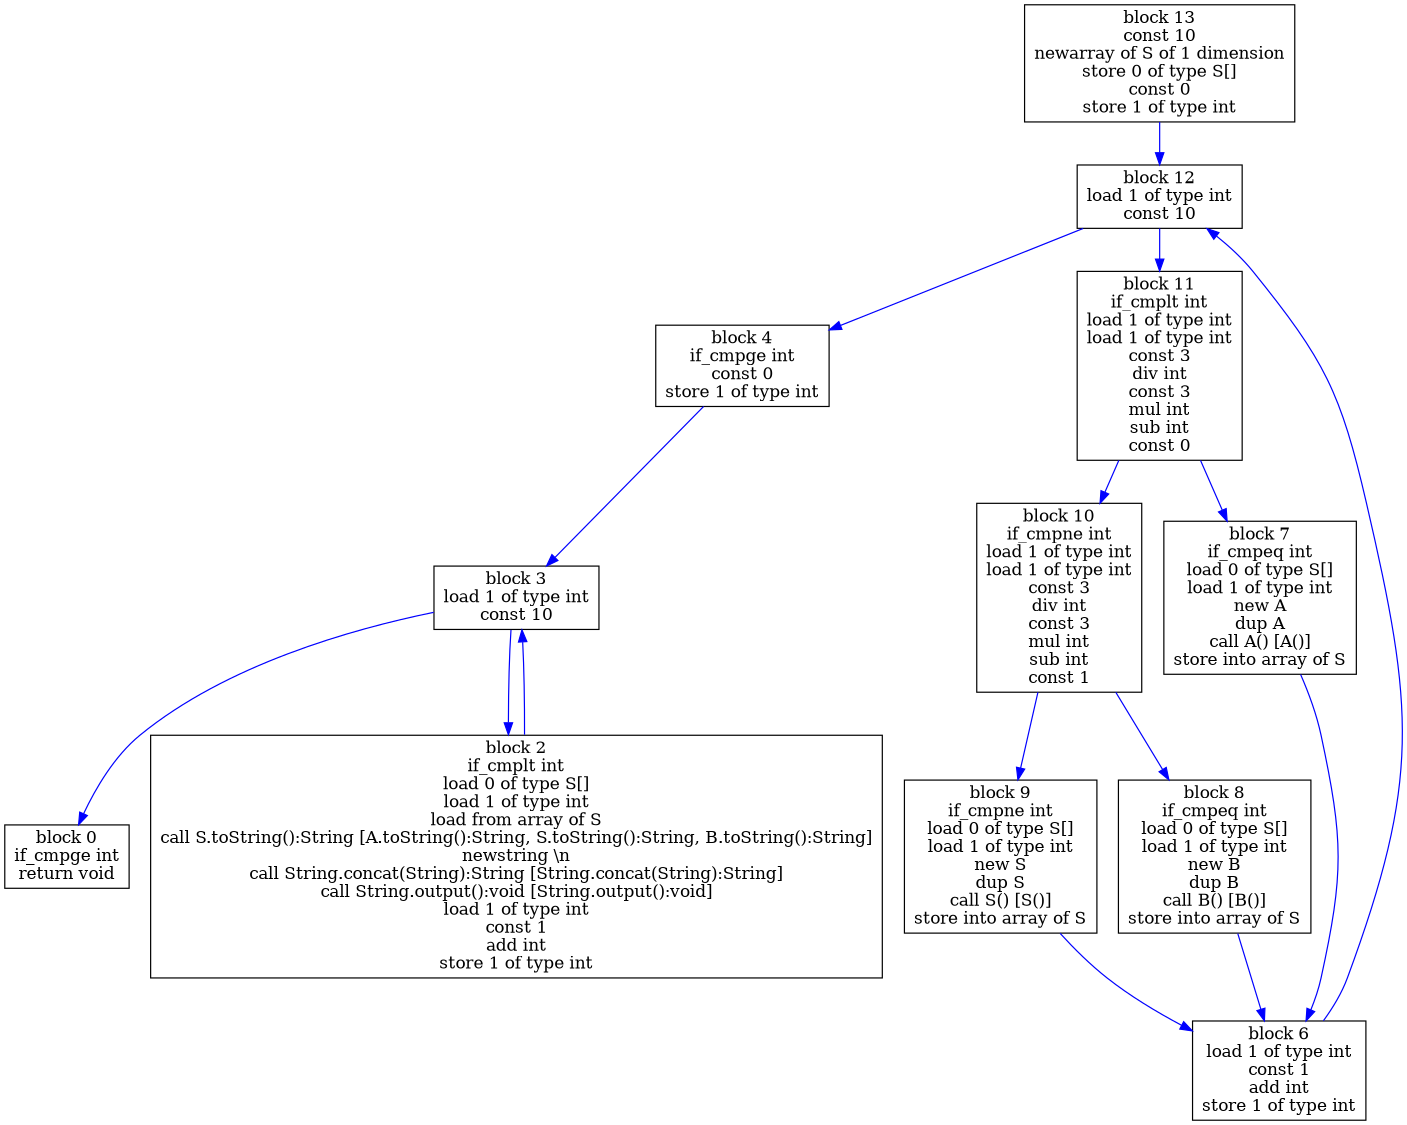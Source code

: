 digraph "Scramble.main():void" {
size = "11,7.5";
codeblock_13 [ shape = box, label = "block 13\nconst 10\nnewarray of S of 1 dimension\nstore 0 of type S[]\nconst 0\nstore 1 of type int"];
codeblock_12 [ shape = box, label = "block 12\nload 1 of type int\nconst 10"];
codeblock_4 [ shape = box, label = "block 4\nif_cmpge int\nconst 0\nstore 1 of type int"];
codeblock_3 [ shape = box, label = "block 3\nload 1 of type int\nconst 10"];
codeblock_0 [ shape = box, label = "block 0\nif_cmpge int\nreturn void"];
codeblock_3->codeblock_0 [color = blue label = "" fontsize = 8]
codeblock_2 [ shape = box, label = "block 2\nif_cmplt int\nload 0 of type S[]\nload 1 of type int\nload from array of S\ncall S.toString():String [A.toString():String, S.toString():String, B.toString():String]\nnewstring \\n\ncall String.concat(String):String [String.concat(String):String]\ncall String.output():void [String.output():void]\nload 1 of type int\nconst 1\nadd int\nstore 1 of type int"];
codeblock_2->codeblock_3 [color = blue label = "" fontsize = 8]
codeblock_3->codeblock_2 [color = blue label = "" fontsize = 8]
codeblock_4->codeblock_3 [color = blue label = "" fontsize = 8]
codeblock_12->codeblock_4 [color = blue label = "" fontsize = 8]
codeblock_11 [ shape = box, label = "block 11\nif_cmplt int\nload 1 of type int\nload 1 of type int\nconst 3\ndiv int\nconst 3\nmul int\nsub int\nconst 0"];
codeblock_10 [ shape = box, label = "block 10\nif_cmpne int\nload 1 of type int\nload 1 of type int\nconst 3\ndiv int\nconst 3\nmul int\nsub int\nconst 1"];
codeblock_9 [ shape = box, label = "block 9\nif_cmpne int\nload 0 of type S[]\nload 1 of type int\nnew S\ndup S\ncall S() [S()]\nstore into array of S"];
codeblock_6 [ shape = box, label = "block 6\nload 1 of type int\nconst 1\nadd int\nstore 1 of type int"];
codeblock_6->codeblock_12 [color = blue label = "" fontsize = 8]
codeblock_9->codeblock_6 [color = blue label = "" fontsize = 8]
codeblock_10->codeblock_9 [color = blue label = "" fontsize = 8]
codeblock_8 [ shape = box, label = "block 8\nif_cmpeq int\nload 0 of type S[]\nload 1 of type int\nnew B\ndup B\ncall B() [B()]\nstore into array of S"];
codeblock_8->codeblock_6 [color = blue label = "" fontsize = 8]
codeblock_10->codeblock_8 [color = blue label = "" fontsize = 8]
codeblock_11->codeblock_10 [color = blue label = "" fontsize = 8]
codeblock_7 [ shape = box, label = "block 7\nif_cmpeq int\nload 0 of type S[]\nload 1 of type int\nnew A\ndup A\ncall A() [A()]\nstore into array of S"];
codeblock_7->codeblock_6 [color = blue label = "" fontsize = 8]
codeblock_11->codeblock_7 [color = blue label = "" fontsize = 8]
codeblock_12->codeblock_11 [color = blue label = "" fontsize = 8]
codeblock_13->codeblock_12 [color = blue label = "" fontsize = 8]
}